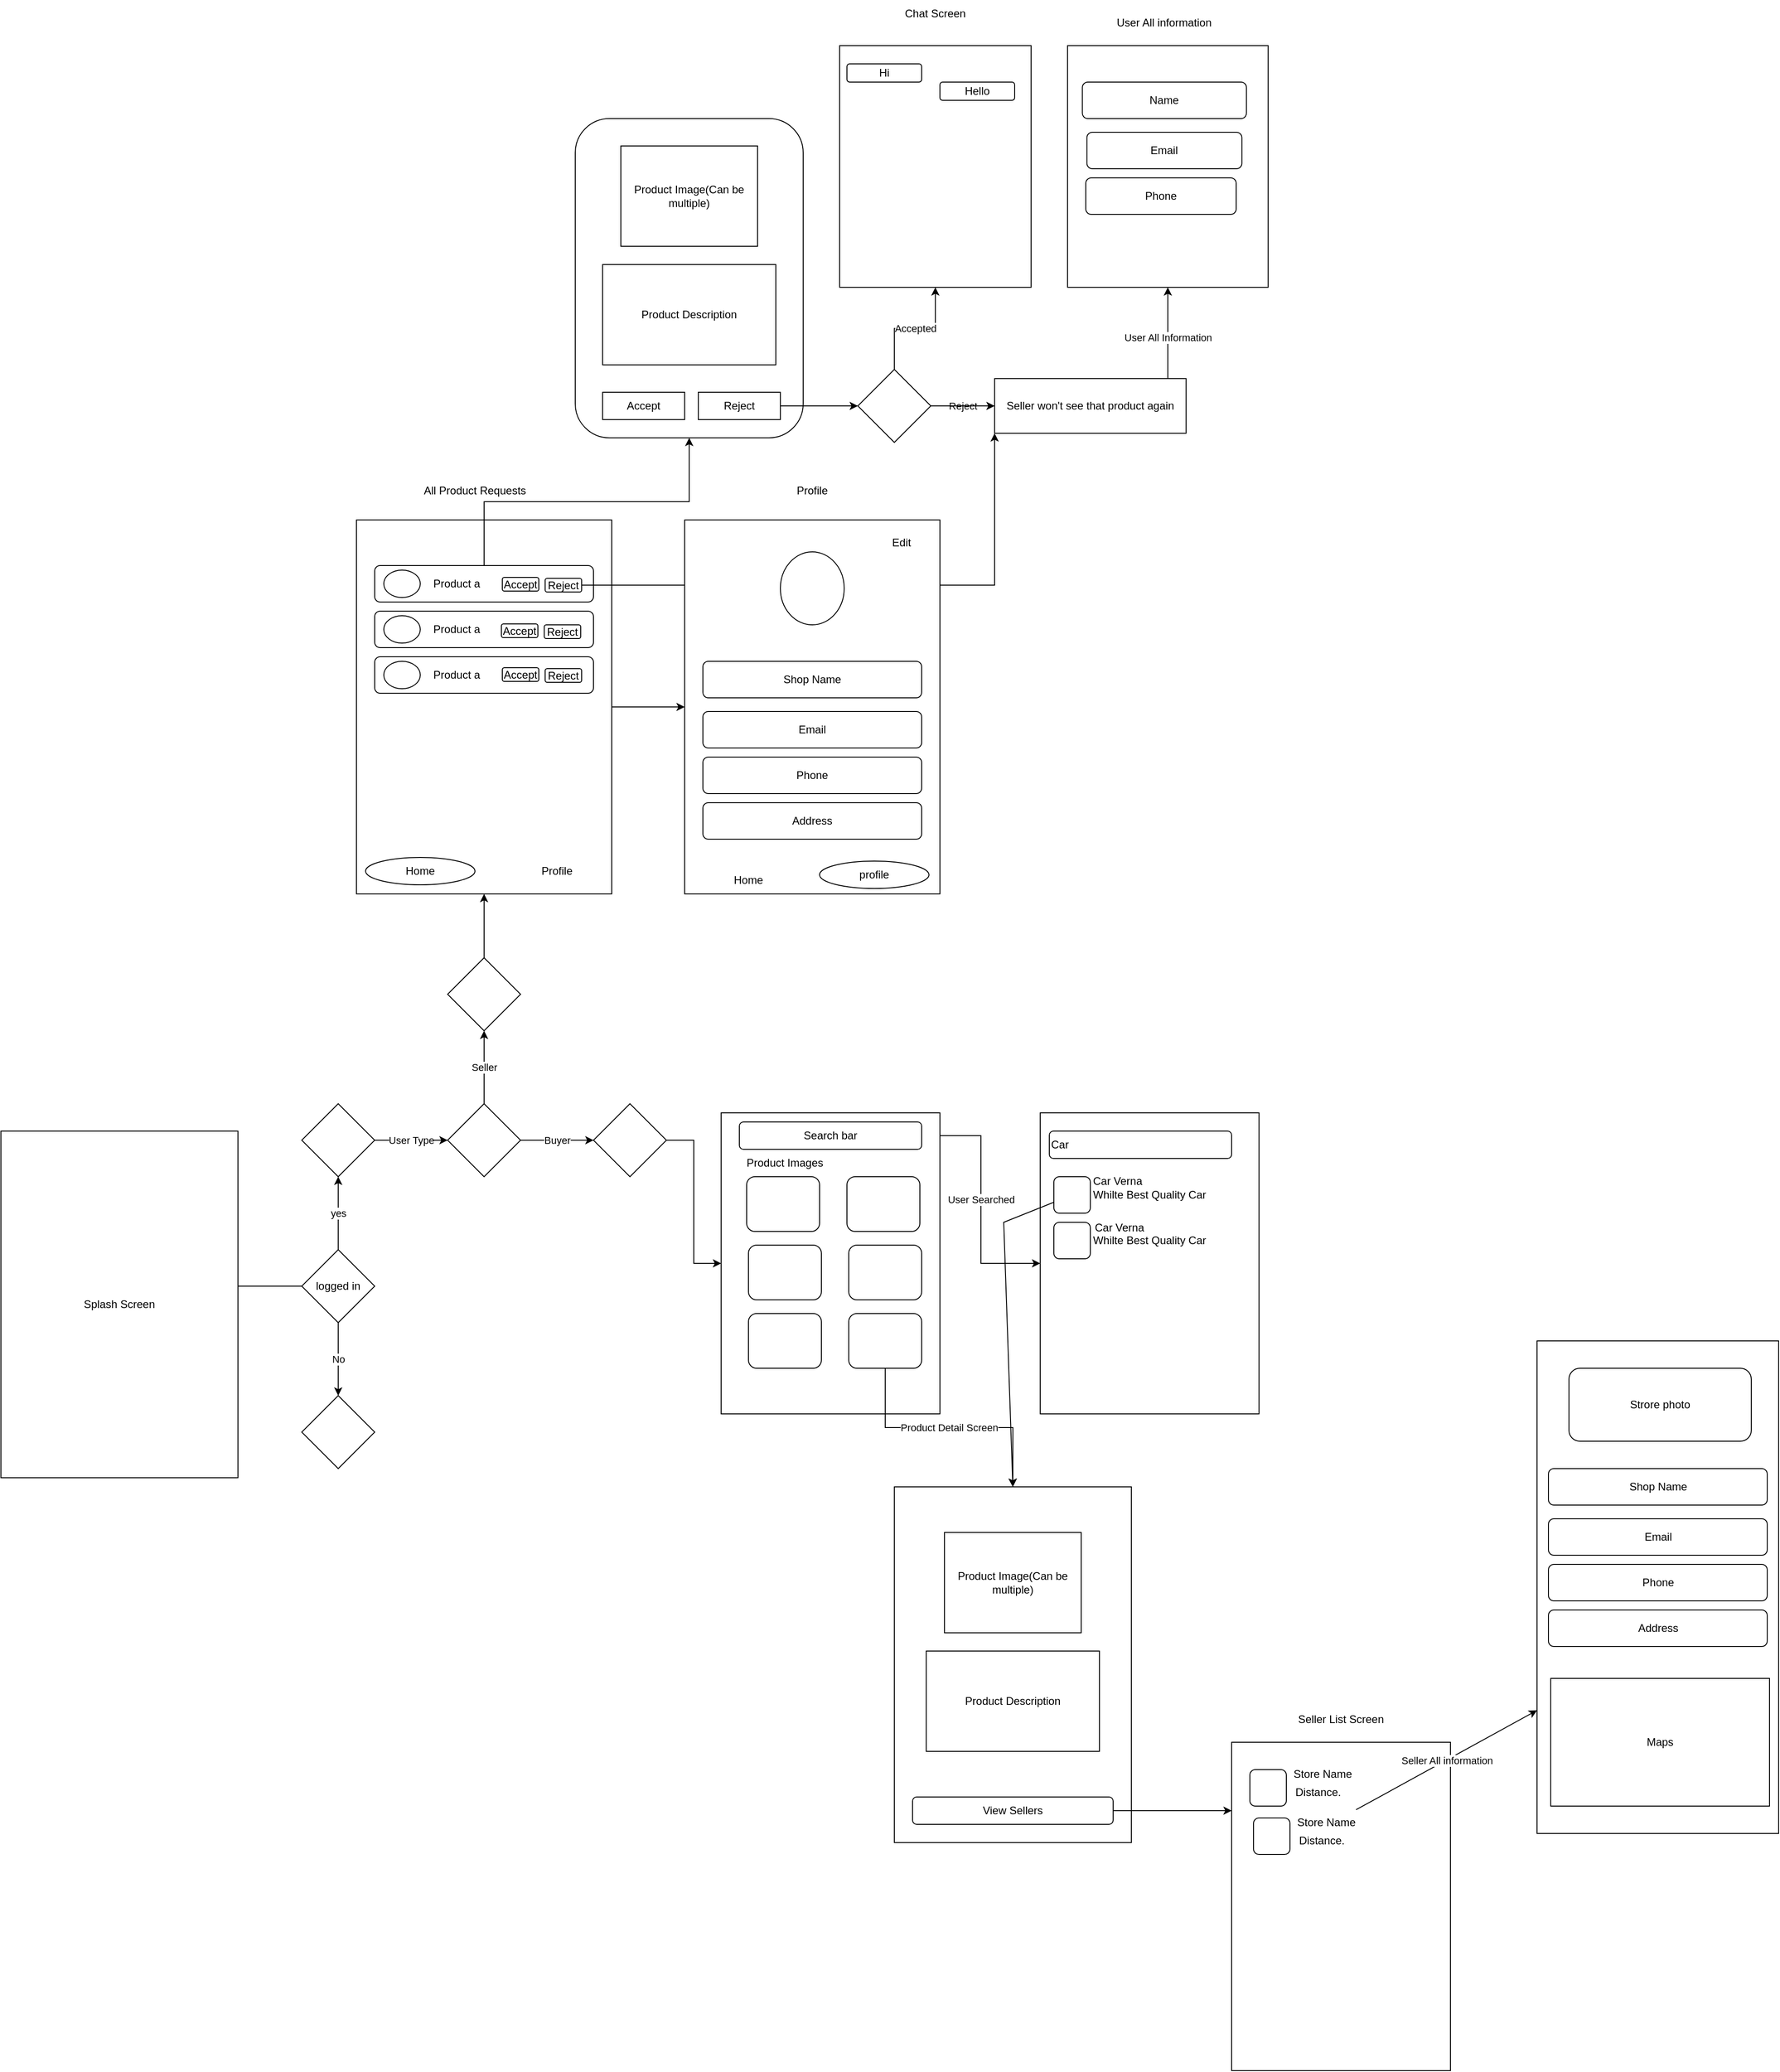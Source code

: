 <mxfile version="20.5.1" type="github">
  <diagram id="vdNYV9QljK_PprWZYiV6" name="Page-1">
    <mxGraphModel dx="768" dy="2631" grid="1" gridSize="10" guides="1" tooltips="1" connect="1" arrows="1" fold="1" page="1" pageScale="1" pageWidth="850" pageHeight="1100" math="0" shadow="0">
      <root>
        <mxCell id="0" />
        <mxCell id="1" parent="0" />
        <mxCell id="OYqPRCBFjNp_nbiLwVbj-1" value="Splash Screen" style="rounded=0;whiteSpace=wrap;html=1;" parent="1" vertex="1">
          <mxGeometry x="130" y="50" width="260" height="380" as="geometry" />
        </mxCell>
        <mxCell id="OYqPRCBFjNp_nbiLwVbj-10" value="yes" style="edgeStyle=orthogonalEdgeStyle;rounded=0;orthogonalLoop=1;jettySize=auto;html=1;" parent="1" source="OYqPRCBFjNp_nbiLwVbj-6" target="OYqPRCBFjNp_nbiLwVbj-9" edge="1">
          <mxGeometry relative="1" as="geometry" />
        </mxCell>
        <mxCell id="OYqPRCBFjNp_nbiLwVbj-14" value="No" style="edgeStyle=orthogonalEdgeStyle;rounded=0;orthogonalLoop=1;jettySize=auto;html=1;" parent="1" source="OYqPRCBFjNp_nbiLwVbj-6" target="OYqPRCBFjNp_nbiLwVbj-13" edge="1">
          <mxGeometry relative="1" as="geometry" />
        </mxCell>
        <mxCell id="OYqPRCBFjNp_nbiLwVbj-6" value="logged in" style="rhombus;whiteSpace=wrap;html=1;" parent="1" vertex="1">
          <mxGeometry x="460" y="180" width="80" height="80" as="geometry" />
        </mxCell>
        <mxCell id="OYqPRCBFjNp_nbiLwVbj-8" value="" style="endArrow=none;html=1;rounded=0;entryX=0;entryY=0.5;entryDx=0;entryDy=0;" parent="1" target="OYqPRCBFjNp_nbiLwVbj-6" edge="1">
          <mxGeometry width="50" height="50" relative="1" as="geometry">
            <mxPoint x="390" y="220" as="sourcePoint" />
            <mxPoint x="440" y="170" as="targetPoint" />
          </mxGeometry>
        </mxCell>
        <mxCell id="OYqPRCBFjNp_nbiLwVbj-16" value="User Type" style="edgeStyle=orthogonalEdgeStyle;rounded=0;orthogonalLoop=1;jettySize=auto;html=1;" parent="1" source="OYqPRCBFjNp_nbiLwVbj-9" target="OYqPRCBFjNp_nbiLwVbj-15" edge="1">
          <mxGeometry relative="1" as="geometry" />
        </mxCell>
        <mxCell id="OYqPRCBFjNp_nbiLwVbj-9" value="" style="rhombus;whiteSpace=wrap;html=1;" parent="1" vertex="1">
          <mxGeometry x="460" y="20" width="80" height="80" as="geometry" />
        </mxCell>
        <mxCell id="OYqPRCBFjNp_nbiLwVbj-13" value="" style="rhombus;whiteSpace=wrap;html=1;" parent="1" vertex="1">
          <mxGeometry x="460" y="340" width="80" height="80" as="geometry" />
        </mxCell>
        <mxCell id="OYqPRCBFjNp_nbiLwVbj-20" value="Seller" style="edgeStyle=orthogonalEdgeStyle;rounded=0;orthogonalLoop=1;jettySize=auto;html=1;" parent="1" source="OYqPRCBFjNp_nbiLwVbj-15" target="OYqPRCBFjNp_nbiLwVbj-19" edge="1">
          <mxGeometry relative="1" as="geometry" />
        </mxCell>
        <mxCell id="OYqPRCBFjNp_nbiLwVbj-22" value="Buyer" style="edgeStyle=orthogonalEdgeStyle;rounded=0;orthogonalLoop=1;jettySize=auto;html=1;" parent="1" source="OYqPRCBFjNp_nbiLwVbj-15" target="OYqPRCBFjNp_nbiLwVbj-21" edge="1">
          <mxGeometry relative="1" as="geometry" />
        </mxCell>
        <mxCell id="OYqPRCBFjNp_nbiLwVbj-15" value="" style="rhombus;whiteSpace=wrap;html=1;" parent="1" vertex="1">
          <mxGeometry x="620" y="20" width="80" height="80" as="geometry" />
        </mxCell>
        <mxCell id="OYqPRCBFjNp_nbiLwVbj-24" value="" style="edgeStyle=orthogonalEdgeStyle;rounded=0;orthogonalLoop=1;jettySize=auto;html=1;" parent="1" source="OYqPRCBFjNp_nbiLwVbj-19" target="OYqPRCBFjNp_nbiLwVbj-23" edge="1">
          <mxGeometry relative="1" as="geometry" />
        </mxCell>
        <mxCell id="OYqPRCBFjNp_nbiLwVbj-19" value="" style="rhombus;whiteSpace=wrap;html=1;" parent="1" vertex="1">
          <mxGeometry x="620" y="-140" width="80" height="80" as="geometry" />
        </mxCell>
        <mxCell id="tWSgIFDT6UInPoW4HMuZ-24" value="" style="edgeStyle=orthogonalEdgeStyle;rounded=0;orthogonalLoop=1;jettySize=auto;html=1;" edge="1" parent="1" source="OYqPRCBFjNp_nbiLwVbj-21" target="tWSgIFDT6UInPoW4HMuZ-23">
          <mxGeometry relative="1" as="geometry" />
        </mxCell>
        <mxCell id="OYqPRCBFjNp_nbiLwVbj-21" value="" style="rhombus;whiteSpace=wrap;html=1;" parent="1" vertex="1">
          <mxGeometry x="780" y="20" width="80" height="80" as="geometry" />
        </mxCell>
        <mxCell id="OYqPRCBFjNp_nbiLwVbj-51" value="" style="edgeStyle=orthogonalEdgeStyle;rounded=0;orthogonalLoop=1;jettySize=auto;html=1;" parent="1" source="OYqPRCBFjNp_nbiLwVbj-23" target="OYqPRCBFjNp_nbiLwVbj-50" edge="1">
          <mxGeometry relative="1" as="geometry" />
        </mxCell>
        <mxCell id="OYqPRCBFjNp_nbiLwVbj-23" value="" style="whiteSpace=wrap;html=1;" parent="1" vertex="1">
          <mxGeometry x="520" y="-620" width="280" height="410" as="geometry" />
        </mxCell>
        <mxCell id="OYqPRCBFjNp_nbiLwVbj-26" value="Home" style="text;html=1;strokeColor=none;fillColor=none;align=center;verticalAlign=middle;whiteSpace=wrap;rounded=0;" parent="1" vertex="1">
          <mxGeometry x="550" y="-250" width="60" height="30" as="geometry" />
        </mxCell>
        <mxCell id="OYqPRCBFjNp_nbiLwVbj-27" value="Profile" style="text;html=1;strokeColor=none;fillColor=none;align=center;verticalAlign=middle;whiteSpace=wrap;rounded=0;" parent="1" vertex="1">
          <mxGeometry x="710" y="-250" width="60" height="30" as="geometry" />
        </mxCell>
        <mxCell id="OYqPRCBFjNp_nbiLwVbj-30" value="Home" style="ellipse;whiteSpace=wrap;html=1;" parent="1" vertex="1">
          <mxGeometry x="530" y="-250" width="120" height="30" as="geometry" />
        </mxCell>
        <mxCell id="OYqPRCBFjNp_nbiLwVbj-31" value="All Product Requests&lt;br&gt;" style="text;html=1;strokeColor=none;fillColor=none;align=center;verticalAlign=middle;whiteSpace=wrap;rounded=0;" parent="1" vertex="1">
          <mxGeometry x="560" y="-667" width="180" height="30" as="geometry" />
        </mxCell>
        <mxCell id="OYqPRCBFjNp_nbiLwVbj-65" value="" style="edgeStyle=orthogonalEdgeStyle;rounded=0;orthogonalLoop=1;jettySize=auto;html=1;" parent="1" source="OYqPRCBFjNp_nbiLwVbj-32" target="OYqPRCBFjNp_nbiLwVbj-64" edge="1">
          <mxGeometry relative="1" as="geometry" />
        </mxCell>
        <mxCell id="OYqPRCBFjNp_nbiLwVbj-32" value="" style="rounded=1;whiteSpace=wrap;html=1;" parent="1" vertex="1">
          <mxGeometry x="540" y="-570" width="240" height="40" as="geometry" />
        </mxCell>
        <mxCell id="OYqPRCBFjNp_nbiLwVbj-33" value="" style="ellipse;whiteSpace=wrap;html=1;" parent="1" vertex="1">
          <mxGeometry x="550" y="-565" width="40" height="30" as="geometry" />
        </mxCell>
        <mxCell id="OYqPRCBFjNp_nbiLwVbj-34" value="Product a" style="text;html=1;strokeColor=none;fillColor=none;align=center;verticalAlign=middle;whiteSpace=wrap;rounded=0;" parent="1" vertex="1">
          <mxGeometry x="600" y="-565" width="60" height="30" as="geometry" />
        </mxCell>
        <mxCell id="OYqPRCBFjNp_nbiLwVbj-36" value="" style="rounded=1;whiteSpace=wrap;html=1;" parent="1" vertex="1">
          <mxGeometry x="540" y="-520" width="240" height="40" as="geometry" />
        </mxCell>
        <mxCell id="OYqPRCBFjNp_nbiLwVbj-37" value="" style="ellipse;whiteSpace=wrap;html=1;" parent="1" vertex="1">
          <mxGeometry x="550" y="-515" width="40" height="30" as="geometry" />
        </mxCell>
        <mxCell id="OYqPRCBFjNp_nbiLwVbj-38" value="Product a" style="text;html=1;strokeColor=none;fillColor=none;align=center;verticalAlign=middle;whiteSpace=wrap;rounded=0;" parent="1" vertex="1">
          <mxGeometry x="600" y="-515" width="60" height="30" as="geometry" />
        </mxCell>
        <mxCell id="OYqPRCBFjNp_nbiLwVbj-39" value="" style="rounded=1;whiteSpace=wrap;html=1;" parent="1" vertex="1">
          <mxGeometry x="540" y="-470" width="240" height="40" as="geometry" />
        </mxCell>
        <mxCell id="OYqPRCBFjNp_nbiLwVbj-40" value="" style="ellipse;whiteSpace=wrap;html=1;" parent="1" vertex="1">
          <mxGeometry x="550" y="-465" width="40" height="30" as="geometry" />
        </mxCell>
        <mxCell id="OYqPRCBFjNp_nbiLwVbj-41" value="Product a" style="text;html=1;strokeColor=none;fillColor=none;align=center;verticalAlign=middle;whiteSpace=wrap;rounded=0;" parent="1" vertex="1">
          <mxGeometry x="600" y="-465" width="60" height="30" as="geometry" />
        </mxCell>
        <mxCell id="OYqPRCBFjNp_nbiLwVbj-42" value="Accept" style="rounded=1;whiteSpace=wrap;html=1;" parent="1" vertex="1">
          <mxGeometry x="680" y="-557" width="40" height="15" as="geometry" />
        </mxCell>
        <mxCell id="tWSgIFDT6UInPoW4HMuZ-10" value="" style="edgeStyle=orthogonalEdgeStyle;rounded=0;orthogonalLoop=1;jettySize=auto;html=1;entryX=0;entryY=1;entryDx=0;entryDy=0;" edge="1" parent="1" source="OYqPRCBFjNp_nbiLwVbj-43" target="tWSgIFDT6UInPoW4HMuZ-5">
          <mxGeometry relative="1" as="geometry" />
        </mxCell>
        <mxCell id="OYqPRCBFjNp_nbiLwVbj-43" value="Reject" style="rounded=1;whiteSpace=wrap;html=1;" parent="1" vertex="1">
          <mxGeometry x="727" y="-556" width="40" height="15" as="geometry" />
        </mxCell>
        <mxCell id="OYqPRCBFjNp_nbiLwVbj-46" value="Accept" style="rounded=1;whiteSpace=wrap;html=1;" parent="1" vertex="1">
          <mxGeometry x="679" y="-506" width="40" height="15" as="geometry" />
        </mxCell>
        <mxCell id="OYqPRCBFjNp_nbiLwVbj-47" value="Reject" style="rounded=1;whiteSpace=wrap;html=1;" parent="1" vertex="1">
          <mxGeometry x="726" y="-505" width="40" height="15" as="geometry" />
        </mxCell>
        <mxCell id="OYqPRCBFjNp_nbiLwVbj-48" value="Accept" style="rounded=1;whiteSpace=wrap;html=1;" parent="1" vertex="1">
          <mxGeometry x="680" y="-458" width="40" height="15" as="geometry" />
        </mxCell>
        <mxCell id="OYqPRCBFjNp_nbiLwVbj-49" value="Reject" style="rounded=1;whiteSpace=wrap;html=1;" parent="1" vertex="1">
          <mxGeometry x="727" y="-457" width="40" height="15" as="geometry" />
        </mxCell>
        <mxCell id="OYqPRCBFjNp_nbiLwVbj-50" value="" style="whiteSpace=wrap;html=1;" parent="1" vertex="1">
          <mxGeometry x="880" y="-620" width="280" height="410" as="geometry" />
        </mxCell>
        <mxCell id="OYqPRCBFjNp_nbiLwVbj-52" value="Profile" style="text;html=1;strokeColor=none;fillColor=none;align=center;verticalAlign=middle;whiteSpace=wrap;rounded=0;fontStyle=1" parent="1" vertex="1">
          <mxGeometry x="1080" y="-240" width="60" height="30" as="geometry" />
        </mxCell>
        <mxCell id="OYqPRCBFjNp_nbiLwVbj-53" value="profile" style="ellipse;whiteSpace=wrap;html=1;" parent="1" vertex="1">
          <mxGeometry x="1028" y="-246" width="120" height="30" as="geometry" />
        </mxCell>
        <mxCell id="OYqPRCBFjNp_nbiLwVbj-54" value="Home" style="text;html=1;strokeColor=none;fillColor=none;align=center;verticalAlign=middle;whiteSpace=wrap;rounded=0;" parent="1" vertex="1">
          <mxGeometry x="920" y="-240" width="60" height="30" as="geometry" />
        </mxCell>
        <mxCell id="OYqPRCBFjNp_nbiLwVbj-55" value="Profile" style="text;html=1;strokeColor=none;fillColor=none;align=center;verticalAlign=middle;whiteSpace=wrap;rounded=0;" parent="1" vertex="1">
          <mxGeometry x="990" y="-667" width="60" height="30" as="geometry" />
        </mxCell>
        <mxCell id="OYqPRCBFjNp_nbiLwVbj-59" value="" style="ellipse;whiteSpace=wrap;html=1;" parent="1" vertex="1">
          <mxGeometry x="985" y="-585" width="70" height="80" as="geometry" />
        </mxCell>
        <mxCell id="OYqPRCBFjNp_nbiLwVbj-60" value="Shop Name" style="rounded=1;whiteSpace=wrap;html=1;" parent="1" vertex="1">
          <mxGeometry x="900" y="-465" width="240" height="40" as="geometry" />
        </mxCell>
        <mxCell id="OYqPRCBFjNp_nbiLwVbj-61" value="Email&lt;span style=&quot;color: rgba(0, 0, 0, 0); font-family: monospace; font-size: 0px; text-align: start;&quot;&gt;%3CmxGraphModel%3E%3Croot%3E%3CmxCell%20id%3D%220%22%2F%3E%3CmxCell%20id%3D%221%22%20parent%3D%220%22%2F%3E%3CmxCell%20id%3D%222%22%20value%3D%22Name%22%20style%3D%22rounded%3D1%3BwhiteSpace%3Dwrap%3Bhtml%3D1%3B%22%20vertex%3D%221%22%20parent%3D%221%22%3E%3CmxGeometry%20x%3D%22900%22%20y%3D%22-465%22%20width%3D%22240%22%20height%3D%2240%22%20as%3D%22geometry%22%2F%3E%3C%2FmxCell%3E%3C%2Froot%3E%3C%2FmxGraphModel%3E&lt;/span&gt;" style="rounded=1;whiteSpace=wrap;html=1;" parent="1" vertex="1">
          <mxGeometry x="900" y="-410" width="240" height="40" as="geometry" />
        </mxCell>
        <mxCell id="OYqPRCBFjNp_nbiLwVbj-62" value="Phone" style="rounded=1;whiteSpace=wrap;html=1;" parent="1" vertex="1">
          <mxGeometry x="900" y="-360" width="240" height="40" as="geometry" />
        </mxCell>
        <mxCell id="OYqPRCBFjNp_nbiLwVbj-63" value="Address" style="rounded=1;whiteSpace=wrap;html=1;" parent="1" vertex="1">
          <mxGeometry x="900" y="-310" width="240" height="40" as="geometry" />
        </mxCell>
        <mxCell id="OYqPRCBFjNp_nbiLwVbj-64" value="" style="whiteSpace=wrap;html=1;rounded=1;" parent="1" vertex="1">
          <mxGeometry x="760" y="-1060" width="250" height="350" as="geometry" />
        </mxCell>
        <mxCell id="OYqPRCBFjNp_nbiLwVbj-66" value="Edit" style="text;html=1;strokeColor=none;fillColor=none;align=center;verticalAlign=middle;whiteSpace=wrap;rounded=0;" parent="1" vertex="1">
          <mxGeometry x="1088" y="-610" width="60" height="30" as="geometry" />
        </mxCell>
        <mxCell id="OYqPRCBFjNp_nbiLwVbj-67" value="Product Image(Can be multiple)" style="rounded=0;whiteSpace=wrap;html=1;" parent="1" vertex="1">
          <mxGeometry x="810" y="-1030" width="150" height="110" as="geometry" />
        </mxCell>
        <mxCell id="OYqPRCBFjNp_nbiLwVbj-68" value="Product Description" style="rounded=0;whiteSpace=wrap;html=1;" parent="1" vertex="1">
          <mxGeometry x="790" y="-900" width="190" height="110" as="geometry" />
        </mxCell>
        <mxCell id="OYqPRCBFjNp_nbiLwVbj-69" value="Accept" style="rounded=0;whiteSpace=wrap;html=1;" parent="1" vertex="1">
          <mxGeometry x="790" y="-760" width="90" height="30" as="geometry" />
        </mxCell>
        <mxCell id="OYqPRCBFjNp_nbiLwVbj-72" value="" style="edgeStyle=orthogonalEdgeStyle;rounded=0;orthogonalLoop=1;jettySize=auto;html=1;" parent="1" source="OYqPRCBFjNp_nbiLwVbj-70" target="OYqPRCBFjNp_nbiLwVbj-71" edge="1">
          <mxGeometry relative="1" as="geometry" />
        </mxCell>
        <mxCell id="OYqPRCBFjNp_nbiLwVbj-70" value="Reject" style="rounded=0;whiteSpace=wrap;html=1;" parent="1" vertex="1">
          <mxGeometry x="895" y="-760" width="90" height="30" as="geometry" />
        </mxCell>
        <mxCell id="OYqPRCBFjNp_nbiLwVbj-74" value="Accepted" style="edgeStyle=orthogonalEdgeStyle;rounded=0;orthogonalLoop=1;jettySize=auto;html=1;" parent="1" source="OYqPRCBFjNp_nbiLwVbj-71" target="OYqPRCBFjNp_nbiLwVbj-73" edge="1">
          <mxGeometry relative="1" as="geometry" />
        </mxCell>
        <mxCell id="tWSgIFDT6UInPoW4HMuZ-6" value="Reject" style="edgeStyle=orthogonalEdgeStyle;rounded=0;orthogonalLoop=1;jettySize=auto;html=1;" edge="1" parent="1" source="OYqPRCBFjNp_nbiLwVbj-71" target="tWSgIFDT6UInPoW4HMuZ-5">
          <mxGeometry relative="1" as="geometry" />
        </mxCell>
        <mxCell id="tWSgIFDT6UInPoW4HMuZ-69" value="User All Information" style="edgeStyle=orthogonalEdgeStyle;rounded=0;orthogonalLoop=1;jettySize=auto;html=1;" edge="1" parent="1" source="OYqPRCBFjNp_nbiLwVbj-71" target="tWSgIFDT6UInPoW4HMuZ-68">
          <mxGeometry x="0.718" relative="1" as="geometry">
            <mxPoint as="offset" />
          </mxGeometry>
        </mxCell>
        <mxCell id="OYqPRCBFjNp_nbiLwVbj-71" value="" style="rhombus;whiteSpace=wrap;html=1;rounded=0;" parent="1" vertex="1">
          <mxGeometry x="1070" y="-785" width="80" height="80" as="geometry" />
        </mxCell>
        <mxCell id="OYqPRCBFjNp_nbiLwVbj-73" value="" style="whiteSpace=wrap;html=1;rounded=0;" parent="1" vertex="1">
          <mxGeometry x="1050" y="-1140" width="210" height="265" as="geometry" />
        </mxCell>
        <mxCell id="tWSgIFDT6UInPoW4HMuZ-1" value="Chat Screen" style="text;html=1;strokeColor=none;fillColor=none;align=center;verticalAlign=middle;whiteSpace=wrap;rounded=0;" vertex="1" parent="1">
          <mxGeometry x="1105" y="-1190" width="100" height="30" as="geometry" />
        </mxCell>
        <mxCell id="tWSgIFDT6UInPoW4HMuZ-3" value="Hi" style="rounded=1;whiteSpace=wrap;html=1;" vertex="1" parent="1">
          <mxGeometry x="1058" y="-1120" width="82" height="20" as="geometry" />
        </mxCell>
        <mxCell id="tWSgIFDT6UInPoW4HMuZ-4" value="Hello" style="rounded=1;whiteSpace=wrap;html=1;" vertex="1" parent="1">
          <mxGeometry x="1160" y="-1100" width="82" height="20" as="geometry" />
        </mxCell>
        <mxCell id="tWSgIFDT6UInPoW4HMuZ-5" value="Seller won&#39;t see that product again" style="whiteSpace=wrap;html=1;rounded=0;" vertex="1" parent="1">
          <mxGeometry x="1220" y="-775" width="210" height="60" as="geometry" />
        </mxCell>
        <mxCell id="tWSgIFDT6UInPoW4HMuZ-13" value="" style="whiteSpace=wrap;html=1;rounded=0;" vertex="1" parent="1">
          <mxGeometry x="1815" y="280" width="265" height="540" as="geometry" />
        </mxCell>
        <mxCell id="tWSgIFDT6UInPoW4HMuZ-17" value="Shop Name" style="rounded=1;whiteSpace=wrap;html=1;" vertex="1" parent="1">
          <mxGeometry x="1827.5" y="420" width="240" height="40" as="geometry" />
        </mxCell>
        <mxCell id="tWSgIFDT6UInPoW4HMuZ-18" value="Email&lt;span style=&quot;color: rgba(0, 0, 0, 0); font-family: monospace; font-size: 0px; text-align: start;&quot;&gt;%3CmxGraphModel%3E%3Croot%3E%3CmxCell%20id%3D%220%22%2F%3E%3CmxCell%20id%3D%221%22%20parent%3D%220%22%2F%3E%3CmxCell%20id%3D%222%22%20value%3D%22Name%22%20style%3D%22rounded%3D1%3BwhiteSpace%3Dwrap%3Bhtml%3D1%3B%22%20vertex%3D%221%22%20parent%3D%221%22%3E%3CmxGeometry%20x%3D%22900%22%20y%3D%22-465%22%20width%3D%22240%22%20height%3D%2240%22%20as%3D%22geometry%22%2F%3E%3C%2FmxCell%3E%3C%2Froot%3E%3C%2FmxGraphModel%3E&lt;/span&gt;" style="rounded=1;whiteSpace=wrap;html=1;" vertex="1" parent="1">
          <mxGeometry x="1827.5" y="475" width="240" height="40" as="geometry" />
        </mxCell>
        <mxCell id="tWSgIFDT6UInPoW4HMuZ-19" value="Phone" style="rounded=1;whiteSpace=wrap;html=1;" vertex="1" parent="1">
          <mxGeometry x="1827.5" y="525" width="240" height="40" as="geometry" />
        </mxCell>
        <mxCell id="tWSgIFDT6UInPoW4HMuZ-20" value="Address" style="rounded=1;whiteSpace=wrap;html=1;" vertex="1" parent="1">
          <mxGeometry x="1827.5" y="575" width="240" height="40" as="geometry" />
        </mxCell>
        <mxCell id="tWSgIFDT6UInPoW4HMuZ-21" value="Strore photo" style="rounded=1;whiteSpace=wrap;html=1;" vertex="1" parent="1">
          <mxGeometry x="1850" y="310" width="200" height="80" as="geometry" />
        </mxCell>
        <mxCell id="tWSgIFDT6UInPoW4HMuZ-22" value="Maps" style="rounded=0;whiteSpace=wrap;html=1;" vertex="1" parent="1">
          <mxGeometry x="1830" y="650" width="240" height="140" as="geometry" />
        </mxCell>
        <mxCell id="tWSgIFDT6UInPoW4HMuZ-38" value="User Searched" style="edgeStyle=orthogonalEdgeStyle;rounded=0;orthogonalLoop=1;jettySize=auto;html=1;" edge="1" parent="1" source="tWSgIFDT6UInPoW4HMuZ-25" target="tWSgIFDT6UInPoW4HMuZ-37">
          <mxGeometry relative="1" as="geometry" />
        </mxCell>
        <mxCell id="tWSgIFDT6UInPoW4HMuZ-23" value="" style="whiteSpace=wrap;html=1;" vertex="1" parent="1">
          <mxGeometry x="920" y="30" width="240" height="330" as="geometry" />
        </mxCell>
        <mxCell id="tWSgIFDT6UInPoW4HMuZ-25" value="Search bar" style="rounded=1;whiteSpace=wrap;html=1;" vertex="1" parent="1">
          <mxGeometry x="940" y="40" width="200" height="30" as="geometry" />
        </mxCell>
        <mxCell id="tWSgIFDT6UInPoW4HMuZ-26" value="&lt;span style=&quot;color: rgba(0, 0, 0, 0); font-family: monospace; font-size: 0px; text-align: start;&quot;&gt;%3CmxGraphModel%3E%3Croot%3E%3CmxCell%20id%3D%220%22%2F%3E%3CmxCell%20id%3D%221%22%20parent%3D%220%22%2F%3E%3CmxCell%20id%3D%222%22%20value%3D%22%22%20style%3D%22ellipse%3BwhiteSpace%3Dwrap%3Bhtml%3D1%3B%22%20vertex%3D%221%22%20parent%3D%221%22%3E%3CmxGeometry%20x%3D%22985%22%20y%3D%22-585%22%20width%3D%2270%22%20height%3D%2280%22%20as%3D%22geometry%22%2F%3E%3C%2FmxCell%3E%3CmxCell%20id%3D%223%22%20value%3D%22Shop%20Name%22%20style%3D%22rounded%3D1%3BwhiteSpace%3Dwrap%3Bhtml%3D1%3B%22%20vertex%3D%221%22%20parent%3D%221%22%3E%3CmxGeometry%20x%3D%22900%22%20y%3D%22-465%22%20width%3D%22240%22%20height%3D%2240%22%20as%3D%22geometry%22%2F%3E%3C%2FmxCell%3E%3CmxCell%20id%3D%224%22%20value%3D%22Email%26lt%3Bspan%20style%3D%26quot%3Bcolor%3A%20rgba(0%2C%200%2C%200%2C%200)%3B%20font-family%3A%20monospace%3B%20font-size%3A%200px%3B%20text-align%3A%20start%3B%26quot%3B%26gt%3B%253CmxGraphModel%253E%253Croot%253E%253CmxCell%2520id%253D%25220%2522%252F%253E%253CmxCell%2520id%253D%25221%2522%2520parent%253D%25220%2522%252F%253E%253CmxCell%2520id%253D%25222%2522%2520value%253D%2522Name%2522%2520style%253D%2522rounded%253D1%253BwhiteSpace%253Dwrap%253Bhtml%253D1%253B%2522%2520vertex%253D%25221%2522%2520parent%253D%25221%2522%253E%253CmxGeometry%2520x%253D%2522900%2522%2520y%253D%2522-465%2522%2520width%253D%2522240%2522%2520height%253D%252240%2522%2520as%253D%2522geometry%2522%252F%253E%253C%252FmxCell%253E%253C%252Froot%253E%253C%252FmxGraphModel%253E%26lt%3B%2Fspan%26gt%3B%22%20style%3D%22rounded%3D1%3BwhiteSpace%3Dwrap%3Bhtml%3D1%3B%22%20vertex%3D%221%22%20parent%3D%221%22%3E%3CmxGeometry%20x%3D%22900%22%20y%3D%22-410%22%20width%3D%22240%22%20height%3D%2240%22%20as%3D%22geometry%22%2F%3E%3C%2FmxCell%3E%3CmxCell%20id%3D%225%22%20value%3D%22Phone%22%20style%3D%22rounded%3D1%3BwhiteSpace%3Dwrap%3Bhtml%3D1%3B%22%20vertex%3D%221%22%20parent%3D%221%22%3E%3CmxGeometry%20x%3D%22900%22%20y%3D%22-360%22%20width%3D%22240%22%20height%3D%2240%22%20as%3D%22geometry%22%2F%3E%3C%2FmxCell%3E%3CmxCell%20id%3D%226%22%20value%3D%22Address%22%20style%3D%22rounded%3D1%3BwhiteSpace%3Dwrap%3Bhtml%3D1%3B%22%20vertex%3D%221%22%20parent%3D%221%22%3E%3CmxGeometry%20x%3D%22900%22%20y%3D%22-310%22%20width%3D%22240%22%20height%3D%2240%22%20as%3D%22geometry%22%2F%3E%3C%2FmxCell%3E%3C%2Froot%3E%3C%2FmxGraphModel%3E&lt;/span&gt;" style="rounded=1;whiteSpace=wrap;html=1;" vertex="1" parent="1">
          <mxGeometry x="948" y="100" width="80" height="60" as="geometry" />
        </mxCell>
        <mxCell id="tWSgIFDT6UInPoW4HMuZ-47" value="Product Detail Screen" style="edgeStyle=orthogonalEdgeStyle;rounded=0;orthogonalLoop=1;jettySize=auto;html=1;" edge="1" parent="1" source="tWSgIFDT6UInPoW4HMuZ-31" target="tWSgIFDT6UInPoW4HMuZ-50">
          <mxGeometry relative="1" as="geometry">
            <mxPoint x="1264" y="410" as="targetPoint" />
          </mxGeometry>
        </mxCell>
        <mxCell id="tWSgIFDT6UInPoW4HMuZ-27" value="&lt;span style=&quot;color: rgba(0, 0, 0, 0); font-family: monospace; font-size: 0px; text-align: start;&quot;&gt;%3CmxGraphModel%3E%3Croot%3E%3CmxCell%20id%3D%220%22%2F%3E%3CmxCell%20id%3D%221%22%20parent%3D%220%22%2F%3E%3CmxCell%20id%3D%222%22%20value%3D%22%22%20style%3D%22ellipse%3BwhiteSpace%3Dwrap%3Bhtml%3D1%3B%22%20vertex%3D%221%22%20parent%3D%221%22%3E%3CmxGeometry%20x%3D%22985%22%20y%3D%22-585%22%20width%3D%2270%22%20height%3D%2280%22%20as%3D%22geometry%22%2F%3E%3C%2FmxCell%3E%3CmxCell%20id%3D%223%22%20value%3D%22Shop%20Name%22%20style%3D%22rounded%3D1%3BwhiteSpace%3Dwrap%3Bhtml%3D1%3B%22%20vertex%3D%221%22%20parent%3D%221%22%3E%3CmxGeometry%20x%3D%22900%22%20y%3D%22-465%22%20width%3D%22240%22%20height%3D%2240%22%20as%3D%22geometry%22%2F%3E%3C%2FmxCell%3E%3CmxCell%20id%3D%224%22%20value%3D%22Email%26lt%3Bspan%20style%3D%26quot%3Bcolor%3A%20rgba(0%2C%200%2C%200%2C%200)%3B%20font-family%3A%20monospace%3B%20font-size%3A%200px%3B%20text-align%3A%20start%3B%26quot%3B%26gt%3B%253CmxGraphModel%253E%253Croot%253E%253CmxCell%2520id%253D%25220%2522%252F%253E%253CmxCell%2520id%253D%25221%2522%2520parent%253D%25220%2522%252F%253E%253CmxCell%2520id%253D%25222%2522%2520value%253D%2522Name%2522%2520style%253D%2522rounded%253D1%253BwhiteSpace%253Dwrap%253Bhtml%253D1%253B%2522%2520vertex%253D%25221%2522%2520parent%253D%25221%2522%253E%253CmxGeometry%2520x%253D%2522900%2522%2520y%253D%2522-465%2522%2520width%253D%2522240%2522%2520height%253D%252240%2522%2520as%253D%2522geometry%2522%252F%253E%253C%252FmxCell%253E%253C%252Froot%253E%253C%252FmxGraphModel%253E%26lt%3B%2Fspan%26gt%3B%22%20style%3D%22rounded%3D1%3BwhiteSpace%3Dwrap%3Bhtml%3D1%3B%22%20vertex%3D%221%22%20parent%3D%221%22%3E%3CmxGeometry%20x%3D%22900%22%20y%3D%22-410%22%20width%3D%22240%22%20height%3D%2240%22%20as%3D%22geometry%22%2F%3E%3C%2FmxCell%3E%3CmxCell%20id%3D%225%22%20value%3D%22Phone%22%20style%3D%22rounded%3D1%3BwhiteSpace%3Dwrap%3Bhtml%3D1%3B%22%20vertex%3D%221%22%20parent%3D%221%22%3E%3CmxGeometry%20x%3D%22900%22%20y%3D%22-360%22%20width%3D%22240%22%20height%3D%2240%22%20as%3D%22geometry%22%2F%3E%3C%2FmxCell%3E%3CmxCell%20id%3D%226%22%20value%3D%22Address%22%20style%3D%22rounded%3D1%3BwhiteSpace%3Dwrap%3Bhtml%3D1%3B%22%20vertex%3D%221%22%20parent%3D%221%22%3E%3CmxGeometry%20x%3D%22900%22%20y%3D%22-310%22%20width%3D%22240%22%20height%3D%2240%22%20as%3D%22geometry%22%2F%3E%3C%2FmxCell%3E%3C%2Froot%3E%3C%2FmxGraphModel%3E&lt;/span&gt;" style="rounded=1;whiteSpace=wrap;html=1;" vertex="1" parent="1">
          <mxGeometry x="1058" y="100" width="80" height="60" as="geometry" />
        </mxCell>
        <mxCell id="tWSgIFDT6UInPoW4HMuZ-28" value="&lt;span style=&quot;color: rgba(0, 0, 0, 0); font-family: monospace; font-size: 0px; text-align: start;&quot;&gt;%3CmxGraphModel%3E%3Croot%3E%3CmxCell%20id%3D%220%22%2F%3E%3CmxCell%20id%3D%221%22%20parent%3D%220%22%2F%3E%3CmxCell%20id%3D%222%22%20value%3D%22%22%20style%3D%22ellipse%3BwhiteSpace%3Dwrap%3Bhtml%3D1%3B%22%20vertex%3D%221%22%20parent%3D%221%22%3E%3CmxGeometry%20x%3D%22985%22%20y%3D%22-585%22%20width%3D%2270%22%20height%3D%2280%22%20as%3D%22geometry%22%2F%3E%3C%2FmxCell%3E%3CmxCell%20id%3D%223%22%20value%3D%22Shop%20Name%22%20style%3D%22rounded%3D1%3BwhiteSpace%3Dwrap%3Bhtml%3D1%3B%22%20vertex%3D%221%22%20parent%3D%221%22%3E%3CmxGeometry%20x%3D%22900%22%20y%3D%22-465%22%20width%3D%22240%22%20height%3D%2240%22%20as%3D%22geometry%22%2F%3E%3C%2FmxCell%3E%3CmxCell%20id%3D%224%22%20value%3D%22Email%26lt%3Bspan%20style%3D%26quot%3Bcolor%3A%20rgba(0%2C%200%2C%200%2C%200)%3B%20font-family%3A%20monospace%3B%20font-size%3A%200px%3B%20text-align%3A%20start%3B%26quot%3B%26gt%3B%253CmxGraphModel%253E%253Croot%253E%253CmxCell%2520id%253D%25220%2522%252F%253E%253CmxCell%2520id%253D%25221%2522%2520parent%253D%25220%2522%252F%253E%253CmxCell%2520id%253D%25222%2522%2520value%253D%2522Name%2522%2520style%253D%2522rounded%253D1%253BwhiteSpace%253Dwrap%253Bhtml%253D1%253B%2522%2520vertex%253D%25221%2522%2520parent%253D%25221%2522%253E%253CmxGeometry%2520x%253D%2522900%2522%2520y%253D%2522-465%2522%2520width%253D%2522240%2522%2520height%253D%252240%2522%2520as%253D%2522geometry%2522%252F%253E%253C%252FmxCell%253E%253C%252Froot%253E%253C%252FmxGraphModel%253E%26lt%3B%2Fspan%26gt%3B%22%20style%3D%22rounded%3D1%3BwhiteSpace%3Dwrap%3Bhtml%3D1%3B%22%20vertex%3D%221%22%20parent%3D%221%22%3E%3CmxGeometry%20x%3D%22900%22%20y%3D%22-410%22%20width%3D%22240%22%20height%3D%2240%22%20as%3D%22geometry%22%2F%3E%3C%2FmxCell%3E%3CmxCell%20id%3D%225%22%20value%3D%22Phone%22%20style%3D%22rounded%3D1%3BwhiteSpace%3Dwrap%3Bhtml%3D1%3B%22%20vertex%3D%221%22%20parent%3D%221%22%3E%3CmxGeometry%20x%3D%22900%22%20y%3D%22-360%22%20width%3D%22240%22%20height%3D%2240%22%20as%3D%22geometry%22%2F%3E%3C%2FmxCell%3E%3CmxCell%20id%3D%226%22%20value%3D%22Address%22%20style%3D%22rounded%3D1%3BwhiteSpace%3Dwrap%3Bhtml%3D1%3B%22%20vertex%3D%221%22%20parent%3D%221%22%3E%3CmxGeometry%20x%3D%22900%22%20y%3D%22-310%22%20width%3D%22240%22%20height%3D%2240%22%20as%3D%22geometry%22%2F%3E%3C%2FmxCell%3E%3C%2Froot%3E%3C%2FmxGraphModel%3E&lt;/span&gt;" style="rounded=1;whiteSpace=wrap;html=1;" vertex="1" parent="1">
          <mxGeometry x="950" y="175" width="80" height="60" as="geometry" />
        </mxCell>
        <mxCell id="tWSgIFDT6UInPoW4HMuZ-29" value="&lt;span style=&quot;color: rgba(0, 0, 0, 0); font-family: monospace; font-size: 0px; text-align: start;&quot;&gt;%3CmxGraphModel%3E%3Croot%3E%3CmxCell%20id%3D%220%22%2F%3E%3CmxCell%20id%3D%221%22%20parent%3D%220%22%2F%3E%3CmxCell%20id%3D%222%22%20value%3D%22%22%20style%3D%22ellipse%3BwhiteSpace%3Dwrap%3Bhtml%3D1%3B%22%20vertex%3D%221%22%20parent%3D%221%22%3E%3CmxGeometry%20x%3D%22985%22%20y%3D%22-585%22%20width%3D%2270%22%20height%3D%2280%22%20as%3D%22geometry%22%2F%3E%3C%2FmxCell%3E%3CmxCell%20id%3D%223%22%20value%3D%22Shop%20Name%22%20style%3D%22rounded%3D1%3BwhiteSpace%3Dwrap%3Bhtml%3D1%3B%22%20vertex%3D%221%22%20parent%3D%221%22%3E%3CmxGeometry%20x%3D%22900%22%20y%3D%22-465%22%20width%3D%22240%22%20height%3D%2240%22%20as%3D%22geometry%22%2F%3E%3C%2FmxCell%3E%3CmxCell%20id%3D%224%22%20value%3D%22Email%26lt%3Bspan%20style%3D%26quot%3Bcolor%3A%20rgba(0%2C%200%2C%200%2C%200)%3B%20font-family%3A%20monospace%3B%20font-size%3A%200px%3B%20text-align%3A%20start%3B%26quot%3B%26gt%3B%253CmxGraphModel%253E%253Croot%253E%253CmxCell%2520id%253D%25220%2522%252F%253E%253CmxCell%2520id%253D%25221%2522%2520parent%253D%25220%2522%252F%253E%253CmxCell%2520id%253D%25222%2522%2520value%253D%2522Name%2522%2520style%253D%2522rounded%253D1%253BwhiteSpace%253Dwrap%253Bhtml%253D1%253B%2522%2520vertex%253D%25221%2522%2520parent%253D%25221%2522%253E%253CmxGeometry%2520x%253D%2522900%2522%2520y%253D%2522-465%2522%2520width%253D%2522240%2522%2520height%253D%252240%2522%2520as%253D%2522geometry%2522%252F%253E%253C%252FmxCell%253E%253C%252Froot%253E%253C%252FmxGraphModel%253E%26lt%3B%2Fspan%26gt%3B%22%20style%3D%22rounded%3D1%3BwhiteSpace%3Dwrap%3Bhtml%3D1%3B%22%20vertex%3D%221%22%20parent%3D%221%22%3E%3CmxGeometry%20x%3D%22900%22%20y%3D%22-410%22%20width%3D%22240%22%20height%3D%2240%22%20as%3D%22geometry%22%2F%3E%3C%2FmxCell%3E%3CmxCell%20id%3D%225%22%20value%3D%22Phone%22%20style%3D%22rounded%3D1%3BwhiteSpace%3Dwrap%3Bhtml%3D1%3B%22%20vertex%3D%221%22%20parent%3D%221%22%3E%3CmxGeometry%20x%3D%22900%22%20y%3D%22-360%22%20width%3D%22240%22%20height%3D%2240%22%20as%3D%22geometry%22%2F%3E%3C%2FmxCell%3E%3CmxCell%20id%3D%226%22%20value%3D%22Address%22%20style%3D%22rounded%3D1%3BwhiteSpace%3Dwrap%3Bhtml%3D1%3B%22%20vertex%3D%221%22%20parent%3D%221%22%3E%3CmxGeometry%20x%3D%22900%22%20y%3D%22-310%22%20width%3D%22240%22%20height%3D%2240%22%20as%3D%22geometry%22%2F%3E%3C%2FmxCell%3E%3C%2Froot%3E%3C%2FmxGraphModel%3E&lt;/span&gt;" style="rounded=1;whiteSpace=wrap;html=1;" vertex="1" parent="1">
          <mxGeometry x="1060" y="175" width="80" height="60" as="geometry" />
        </mxCell>
        <mxCell id="tWSgIFDT6UInPoW4HMuZ-30" value="&lt;span style=&quot;color: rgba(0, 0, 0, 0); font-family: monospace; font-size: 0px; text-align: start;&quot;&gt;%3CmxGraphModel%3E%3Croot%3E%3CmxCell%20id%3D%220%22%2F%3E%3CmxCell%20id%3D%221%22%20parent%3D%220%22%2F%3E%3CmxCell%20id%3D%222%22%20value%3D%22%22%20style%3D%22ellipse%3BwhiteSpace%3Dwrap%3Bhtml%3D1%3B%22%20vertex%3D%221%22%20parent%3D%221%22%3E%3CmxGeometry%20x%3D%22985%22%20y%3D%22-585%22%20width%3D%2270%22%20height%3D%2280%22%20as%3D%22geometry%22%2F%3E%3C%2FmxCell%3E%3CmxCell%20id%3D%223%22%20value%3D%22Shop%20Name%22%20style%3D%22rounded%3D1%3BwhiteSpace%3Dwrap%3Bhtml%3D1%3B%22%20vertex%3D%221%22%20parent%3D%221%22%3E%3CmxGeometry%20x%3D%22900%22%20y%3D%22-465%22%20width%3D%22240%22%20height%3D%2240%22%20as%3D%22geometry%22%2F%3E%3C%2FmxCell%3E%3CmxCell%20id%3D%224%22%20value%3D%22Email%26lt%3Bspan%20style%3D%26quot%3Bcolor%3A%20rgba(0%2C%200%2C%200%2C%200)%3B%20font-family%3A%20monospace%3B%20font-size%3A%200px%3B%20text-align%3A%20start%3B%26quot%3B%26gt%3B%253CmxGraphModel%253E%253Croot%253E%253CmxCell%2520id%253D%25220%2522%252F%253E%253CmxCell%2520id%253D%25221%2522%2520parent%253D%25220%2522%252F%253E%253CmxCell%2520id%253D%25222%2522%2520value%253D%2522Name%2522%2520style%253D%2522rounded%253D1%253BwhiteSpace%253Dwrap%253Bhtml%253D1%253B%2522%2520vertex%253D%25221%2522%2520parent%253D%25221%2522%253E%253CmxGeometry%2520x%253D%2522900%2522%2520y%253D%2522-465%2522%2520width%253D%2522240%2522%2520height%253D%252240%2522%2520as%253D%2522geometry%2522%252F%253E%253C%252FmxCell%253E%253C%252Froot%253E%253C%252FmxGraphModel%253E%26lt%3B%2Fspan%26gt%3B%22%20style%3D%22rounded%3D1%3BwhiteSpace%3Dwrap%3Bhtml%3D1%3B%22%20vertex%3D%221%22%20parent%3D%221%22%3E%3CmxGeometry%20x%3D%22900%22%20y%3D%22-410%22%20width%3D%22240%22%20height%3D%2240%22%20as%3D%22geometry%22%2F%3E%3C%2FmxCell%3E%3CmxCell%20id%3D%225%22%20value%3D%22Phone%22%20style%3D%22rounded%3D1%3BwhiteSpace%3Dwrap%3Bhtml%3D1%3B%22%20vertex%3D%221%22%20parent%3D%221%22%3E%3CmxGeometry%20x%3D%22900%22%20y%3D%22-360%22%20width%3D%22240%22%20height%3D%2240%22%20as%3D%22geometry%22%2F%3E%3C%2FmxCell%3E%3CmxCell%20id%3D%226%22%20value%3D%22Address%22%20style%3D%22rounded%3D1%3BwhiteSpace%3Dwrap%3Bhtml%3D1%3B%22%20vertex%3D%221%22%20parent%3D%221%22%3E%3CmxGeometry%20x%3D%22900%22%20y%3D%22-310%22%20width%3D%22240%22%20height%3D%2240%22%20as%3D%22geometry%22%2F%3E%3C%2FmxCell%3E%3C%2Froot%3E%3C%2FmxGraphModel%3E&lt;/span&gt;" style="rounded=1;whiteSpace=wrap;html=1;" vertex="1" parent="1">
          <mxGeometry x="950" y="250" width="80" height="60" as="geometry" />
        </mxCell>
        <mxCell id="tWSgIFDT6UInPoW4HMuZ-31" value="&lt;span style=&quot;color: rgba(0, 0, 0, 0); font-family: monospace; font-size: 0px; text-align: start;&quot;&gt;%3CmxGraphModel%3E%3Croot%3E%3CmxCell%20id%3D%220%22%2F%3E%3CmxCell%20id%3D%221%22%20parent%3D%220%22%2F%3E%3CmxCell%20id%3D%222%22%20value%3D%22%22%20style%3D%22ellipse%3BwhiteSpace%3Dwrap%3Bhtml%3D1%3B%22%20vertex%3D%221%22%20parent%3D%221%22%3E%3CmxGeometry%20x%3D%22985%22%20y%3D%22-585%22%20width%3D%2270%22%20height%3D%2280%22%20as%3D%22geometry%22%2F%3E%3C%2FmxCell%3E%3CmxCell%20id%3D%223%22%20value%3D%22Shop%20Name%22%20style%3D%22rounded%3D1%3BwhiteSpace%3Dwrap%3Bhtml%3D1%3B%22%20vertex%3D%221%22%20parent%3D%221%22%3E%3CmxGeometry%20x%3D%22900%22%20y%3D%22-465%22%20width%3D%22240%22%20height%3D%2240%22%20as%3D%22geometry%22%2F%3E%3C%2FmxCell%3E%3CmxCell%20id%3D%224%22%20value%3D%22Email%26lt%3Bspan%20style%3D%26quot%3Bcolor%3A%20rgba(0%2C%200%2C%200%2C%200)%3B%20font-family%3A%20monospace%3B%20font-size%3A%200px%3B%20text-align%3A%20start%3B%26quot%3B%26gt%3B%253CmxGraphModel%253E%253Croot%253E%253CmxCell%2520id%253D%25220%2522%252F%253E%253CmxCell%2520id%253D%25221%2522%2520parent%253D%25220%2522%252F%253E%253CmxCell%2520id%253D%25222%2522%2520value%253D%2522Name%2522%2520style%253D%2522rounded%253D1%253BwhiteSpace%253Dwrap%253Bhtml%253D1%253B%2522%2520vertex%253D%25221%2522%2520parent%253D%25221%2522%253E%253CmxGeometry%2520x%253D%2522900%2522%2520y%253D%2522-465%2522%2520width%253D%2522240%2522%2520height%253D%252240%2522%2520as%253D%2522geometry%2522%252F%253E%253C%252FmxCell%253E%253C%252Froot%253E%253C%252FmxGraphModel%253E%26lt%3B%2Fspan%26gt%3B%22%20style%3D%22rounded%3D1%3BwhiteSpace%3Dwrap%3Bhtml%3D1%3B%22%20vertex%3D%221%22%20parent%3D%221%22%3E%3CmxGeometry%20x%3D%22900%22%20y%3D%22-410%22%20width%3D%22240%22%20height%3D%2240%22%20as%3D%22geometry%22%2F%3E%3C%2FmxCell%3E%3CmxCell%20id%3D%225%22%20value%3D%22Phone%22%20style%3D%22rounded%3D1%3BwhiteSpace%3Dwrap%3Bhtml%3D1%3B%22%20vertex%3D%221%22%20parent%3D%221%22%3E%3CmxGeometry%20x%3D%22900%22%20y%3D%22-360%22%20width%3D%22240%22%20height%3D%2240%22%20as%3D%22geometry%22%2F%3E%3C%2FmxCell%3E%3CmxCell%20id%3D%226%22%20value%3D%22Address%22%20style%3D%22rounded%3D1%3BwhiteSpace%3Dwrap%3Bhtml%3D1%3B%22%20vertex%3D%221%22%20parent%3D%221%22%3E%3CmxGeometry%20x%3D%22900%22%20y%3D%22-310%22%20width%3D%22240%22%20height%3D%2240%22%20as%3D%22geometry%22%2F%3E%3C%2FmxCell%3E%3C%2Froot%3E%3C%2FmxGraphModel%3E&lt;/span&gt;" style="rounded=1;whiteSpace=wrap;html=1;" vertex="1" parent="1">
          <mxGeometry x="1060" y="250" width="80" height="60" as="geometry" />
        </mxCell>
        <mxCell id="tWSgIFDT6UInPoW4HMuZ-32" value="Product Images" style="text;html=1;strokeColor=none;fillColor=none;align=center;verticalAlign=middle;whiteSpace=wrap;rounded=0;" vertex="1" parent="1">
          <mxGeometry x="940" y="70" width="100" height="30" as="geometry" />
        </mxCell>
        <mxCell id="tWSgIFDT6UInPoW4HMuZ-37" value="" style="whiteSpace=wrap;html=1;" vertex="1" parent="1">
          <mxGeometry x="1270" y="30" width="240" height="330" as="geometry" />
        </mxCell>
        <mxCell id="tWSgIFDT6UInPoW4HMuZ-39" value="Car" style="rounded=1;whiteSpace=wrap;html=1;align=left;" vertex="1" parent="1">
          <mxGeometry x="1280" y="50" width="200" height="30" as="geometry" />
        </mxCell>
        <mxCell id="tWSgIFDT6UInPoW4HMuZ-40" value="&lt;span style=&quot;color: rgba(0, 0, 0, 0); font-family: monospace; font-size: 0px; text-align: start;&quot;&gt;%3CmxGraphModel%3E%3Croot%3E%3CmxCell%20id%3D%220%22%2F%3E%3CmxCell%20id%3D%221%22%20parent%3D%220%22%2F%3E%3CmxCell%20id%3D%222%22%20value%3D%22%22%20style%3D%22ellipse%3BwhiteSpace%3Dwrap%3Bhtml%3D1%3B%22%20vertex%3D%221%22%20parent%3D%221%22%3E%3CmxGeometry%20x%3D%22985%22%20y%3D%22-585%22%20width%3D%2270%22%20height%3D%2280%22%20as%3D%22geometry%22%2F%3E%3C%2FmxCell%3E%3CmxCell%20id%3D%223%22%20value%3D%22Shop%20Name%22%20style%3D%22rounded%3D1%3BwhiteSpace%3Dwrap%3Bhtml%3D1%3B%22%20vertex%3D%221%22%20parent%3D%221%22%3E%3CmxGeometry%20x%3D%22900%22%20y%3D%22-465%22%20width%3D%22240%22%20height%3D%2240%22%20as%3D%22geometry%22%2F%3E%3C%2FmxCell%3E%3CmxCell%20id%3D%224%22%20value%3D%22Email%26lt%3Bspan%20style%3D%26quot%3Bcolor%3A%20rgba(0%2C%200%2C%200%2C%200)%3B%20font-family%3A%20monospace%3B%20font-size%3A%200px%3B%20text-align%3A%20start%3B%26quot%3B%26gt%3B%253CmxGraphModel%253E%253Croot%253E%253CmxCell%2520id%253D%25220%2522%252F%253E%253CmxCell%2520id%253D%25221%2522%2520parent%253D%25220%2522%252F%253E%253CmxCell%2520id%253D%25222%2522%2520value%253D%2522Name%2522%2520style%253D%2522rounded%253D1%253BwhiteSpace%253Dwrap%253Bhtml%253D1%253B%2522%2520vertex%253D%25221%2522%2520parent%253D%25221%2522%253E%253CmxGeometry%2520x%253D%2522900%2522%2520y%253D%2522-465%2522%2520width%253D%2522240%2522%2520height%253D%252240%2522%2520as%253D%2522geometry%2522%252F%253E%253C%252FmxCell%253E%253C%252Froot%253E%253C%252FmxGraphModel%253E%26lt%3B%2Fspan%26gt%3B%22%20style%3D%22rounded%3D1%3BwhiteSpace%3Dwrap%3Bhtml%3D1%3B%22%20vertex%3D%221%22%20parent%3D%221%22%3E%3CmxGeometry%20x%3D%22900%22%20y%3D%22-410%22%20width%3D%22240%22%20height%3D%2240%22%20as%3D%22geometry%22%2F%3E%3C%2FmxCell%3E%3CmxCell%20id%3D%225%22%20value%3D%22Phone%22%20style%3D%22rounded%3D1%3BwhiteSpace%3Dwrap%3Bhtml%3D1%3B%22%20vertex%3D%221%22%20parent%3D%221%22%3E%3CmxGeometry%20x%3D%22900%22%20y%3D%22-360%22%20width%3D%22240%22%20height%3D%2240%22%20as%3D%22geometry%22%2F%3E%3C%2FmxCell%3E%3CmxCell%20id%3D%226%22%20value%3D%22Address%22%20style%3D%22rounded%3D1%3BwhiteSpace%3Dwrap%3Bhtml%3D1%3B%22%20vertex%3D%221%22%20parent%3D%221%22%3E%3CmxGeometry%20x%3D%22900%22%20y%3D%22-310%22%20width%3D%22240%22%20height%3D%2240%22%20as%3D%22geometry%22%2F%3E%3C%2FmxCell%3E%3C%2Froot%3E%3C%2FmxGraphModel%3E&lt;/span&gt;" style="rounded=1;whiteSpace=wrap;html=1;" vertex="1" parent="1">
          <mxGeometry x="1285" y="100" width="40" height="40" as="geometry" />
        </mxCell>
        <mxCell id="tWSgIFDT6UInPoW4HMuZ-41" value="Car Verna" style="text;html=1;strokeColor=none;fillColor=none;align=center;verticalAlign=middle;whiteSpace=wrap;rounded=0;" vertex="1" parent="1">
          <mxGeometry x="1325" y="90" width="60" height="30" as="geometry" />
        </mxCell>
        <mxCell id="tWSgIFDT6UInPoW4HMuZ-42" value="Whilte Best Quality Car" style="text;html=1;strokeColor=none;fillColor=none;align=center;verticalAlign=middle;whiteSpace=wrap;rounded=0;" vertex="1" parent="1">
          <mxGeometry x="1316.25" y="105" width="147.5" height="30" as="geometry" />
        </mxCell>
        <mxCell id="tWSgIFDT6UInPoW4HMuZ-43" value="&lt;span style=&quot;color: rgba(0, 0, 0, 0); font-family: monospace; font-size: 0px; text-align: start;&quot;&gt;%3CmxGraphModel%3E%3Croot%3E%3CmxCell%20id%3D%220%22%2F%3E%3CmxCell%20id%3D%221%22%20parent%3D%220%22%2F%3E%3CmxCell%20id%3D%222%22%20value%3D%22%22%20style%3D%22ellipse%3BwhiteSpace%3Dwrap%3Bhtml%3D1%3B%22%20vertex%3D%221%22%20parent%3D%221%22%3E%3CmxGeometry%20x%3D%22985%22%20y%3D%22-585%22%20width%3D%2270%22%20height%3D%2280%22%20as%3D%22geometry%22%2F%3E%3C%2FmxCell%3E%3CmxCell%20id%3D%223%22%20value%3D%22Shop%20Name%22%20style%3D%22rounded%3D1%3BwhiteSpace%3Dwrap%3Bhtml%3D1%3B%22%20vertex%3D%221%22%20parent%3D%221%22%3E%3CmxGeometry%20x%3D%22900%22%20y%3D%22-465%22%20width%3D%22240%22%20height%3D%2240%22%20as%3D%22geometry%22%2F%3E%3C%2FmxCell%3E%3CmxCell%20id%3D%224%22%20value%3D%22Email%26lt%3Bspan%20style%3D%26quot%3Bcolor%3A%20rgba(0%2C%200%2C%200%2C%200)%3B%20font-family%3A%20monospace%3B%20font-size%3A%200px%3B%20text-align%3A%20start%3B%26quot%3B%26gt%3B%253CmxGraphModel%253E%253Croot%253E%253CmxCell%2520id%253D%25220%2522%252F%253E%253CmxCell%2520id%253D%25221%2522%2520parent%253D%25220%2522%252F%253E%253CmxCell%2520id%253D%25222%2522%2520value%253D%2522Name%2522%2520style%253D%2522rounded%253D1%253BwhiteSpace%253Dwrap%253Bhtml%253D1%253B%2522%2520vertex%253D%25221%2522%2520parent%253D%25221%2522%253E%253CmxGeometry%2520x%253D%2522900%2522%2520y%253D%2522-465%2522%2520width%253D%2522240%2522%2520height%253D%252240%2522%2520as%253D%2522geometry%2522%252F%253E%253C%252FmxCell%253E%253C%252Froot%253E%253C%252FmxGraphModel%253E%26lt%3B%2Fspan%26gt%3B%22%20style%3D%22rounded%3D1%3BwhiteSpace%3Dwrap%3Bhtml%3D1%3B%22%20vertex%3D%221%22%20parent%3D%221%22%3E%3CmxGeometry%20x%3D%22900%22%20y%3D%22-410%22%20width%3D%22240%22%20height%3D%2240%22%20as%3D%22geometry%22%2F%3E%3C%2FmxCell%3E%3CmxCell%20id%3D%225%22%20value%3D%22Phone%22%20style%3D%22rounded%3D1%3BwhiteSpace%3Dwrap%3Bhtml%3D1%3B%22%20vertex%3D%221%22%20parent%3D%221%22%3E%3CmxGeometry%20x%3D%22900%22%20y%3D%22-360%22%20width%3D%22240%22%20height%3D%2240%22%20as%3D%22geometry%22%2F%3E%3C%2FmxCell%3E%3CmxCell%20id%3D%226%22%20value%3D%22Address%22%20style%3D%22rounded%3D1%3BwhiteSpace%3Dwrap%3Bhtml%3D1%3B%22%20vertex%3D%221%22%20parent%3D%221%22%3E%3CmxGeometry%20x%3D%22900%22%20y%3D%22-310%22%20width%3D%22240%22%20height%3D%2240%22%20as%3D%22geometry%22%2F%3E%3C%2FmxCell%3E%3C%2Froot%3E%3C%2FmxGraphModel%3E&lt;/span&gt;" style="rounded=1;whiteSpace=wrap;html=1;" vertex="1" parent="1">
          <mxGeometry x="1285" y="150" width="40" height="40" as="geometry" />
        </mxCell>
        <mxCell id="tWSgIFDT6UInPoW4HMuZ-44" value="Whilte Best Quality Car" style="text;html=1;strokeColor=none;fillColor=none;align=center;verticalAlign=middle;whiteSpace=wrap;rounded=0;" vertex="1" parent="1">
          <mxGeometry x="1316.25" y="155" width="147.5" height="30" as="geometry" />
        </mxCell>
        <mxCell id="tWSgIFDT6UInPoW4HMuZ-45" value="Car Verna" style="text;html=1;strokeColor=none;fillColor=none;align=center;verticalAlign=middle;whiteSpace=wrap;rounded=0;" vertex="1" parent="1">
          <mxGeometry x="1327" y="141" width="60" height="30" as="geometry" />
        </mxCell>
        <mxCell id="tWSgIFDT6UInPoW4HMuZ-50" value="" style="rounded=0;whiteSpace=wrap;html=1;" vertex="1" parent="1">
          <mxGeometry x="1110" y="440" width="260" height="390" as="geometry" />
        </mxCell>
        <mxCell id="tWSgIFDT6UInPoW4HMuZ-52" value="Product Image(Can be multiple)" style="rounded=0;whiteSpace=wrap;html=1;" vertex="1" parent="1">
          <mxGeometry x="1165" y="490" width="150" height="110" as="geometry" />
        </mxCell>
        <mxCell id="tWSgIFDT6UInPoW4HMuZ-53" value="Product Description" style="rounded=0;whiteSpace=wrap;html=1;" vertex="1" parent="1">
          <mxGeometry x="1145" y="620" width="190" height="110" as="geometry" />
        </mxCell>
        <mxCell id="tWSgIFDT6UInPoW4HMuZ-56" value="" style="edgeStyle=orthogonalEdgeStyle;rounded=0;orthogonalLoop=1;jettySize=auto;html=1;" edge="1" parent="1" source="tWSgIFDT6UInPoW4HMuZ-54">
          <mxGeometry relative="1" as="geometry">
            <mxPoint x="1480" y="795" as="targetPoint" />
          </mxGeometry>
        </mxCell>
        <mxCell id="tWSgIFDT6UInPoW4HMuZ-54" value="View Sellers" style="rounded=1;whiteSpace=wrap;html=1;" vertex="1" parent="1">
          <mxGeometry x="1130" y="780" width="220" height="30" as="geometry" />
        </mxCell>
        <mxCell id="tWSgIFDT6UInPoW4HMuZ-57" value="" style="rounded=0;whiteSpace=wrap;html=1;" vertex="1" parent="1">
          <mxGeometry x="1480" y="720" width="240" height="360" as="geometry" />
        </mxCell>
        <mxCell id="tWSgIFDT6UInPoW4HMuZ-58" value="Seller List Screen" style="text;html=1;strokeColor=none;fillColor=none;align=center;verticalAlign=middle;whiteSpace=wrap;rounded=0;" vertex="1" parent="1">
          <mxGeometry x="1535" y="680" width="130" height="30" as="geometry" />
        </mxCell>
        <mxCell id="tWSgIFDT6UInPoW4HMuZ-59" value="&lt;span style=&quot;color: rgba(0, 0, 0, 0); font-family: monospace; font-size: 0px; text-align: start;&quot;&gt;%3CmxGraphModel%3E%3Croot%3E%3CmxCell%20id%3D%220%22%2F%3E%3CmxCell%20id%3D%221%22%20parent%3D%220%22%2F%3E%3CmxCell%20id%3D%222%22%20value%3D%22%22%20style%3D%22ellipse%3BwhiteSpace%3Dwrap%3Bhtml%3D1%3B%22%20vertex%3D%221%22%20parent%3D%221%22%3E%3CmxGeometry%20x%3D%22985%22%20y%3D%22-585%22%20width%3D%2270%22%20height%3D%2280%22%20as%3D%22geometry%22%2F%3E%3C%2FmxCell%3E%3CmxCell%20id%3D%223%22%20value%3D%22Shop%20Name%22%20style%3D%22rounded%3D1%3BwhiteSpace%3Dwrap%3Bhtml%3D1%3B%22%20vertex%3D%221%22%20parent%3D%221%22%3E%3CmxGeometry%20x%3D%22900%22%20y%3D%22-465%22%20width%3D%22240%22%20height%3D%2240%22%20as%3D%22geometry%22%2F%3E%3C%2FmxCell%3E%3CmxCell%20id%3D%224%22%20value%3D%22Email%26lt%3Bspan%20style%3D%26quot%3Bcolor%3A%20rgba(0%2C%200%2C%200%2C%200)%3B%20font-family%3A%20monospace%3B%20font-size%3A%200px%3B%20text-align%3A%20start%3B%26quot%3B%26gt%3B%253CmxGraphModel%253E%253Croot%253E%253CmxCell%2520id%253D%25220%2522%252F%253E%253CmxCell%2520id%253D%25221%2522%2520parent%253D%25220%2522%252F%253E%253CmxCell%2520id%253D%25222%2522%2520value%253D%2522Name%2522%2520style%253D%2522rounded%253D1%253BwhiteSpace%253Dwrap%253Bhtml%253D1%253B%2522%2520vertex%253D%25221%2522%2520parent%253D%25221%2522%253E%253CmxGeometry%2520x%253D%2522900%2522%2520y%253D%2522-465%2522%2520width%253D%2522240%2522%2520height%253D%252240%2522%2520as%253D%2522geometry%2522%252F%253E%253C%252FmxCell%253E%253C%252Froot%253E%253C%252FmxGraphModel%253E%26lt%3B%2Fspan%26gt%3B%22%20style%3D%22rounded%3D1%3BwhiteSpace%3Dwrap%3Bhtml%3D1%3B%22%20vertex%3D%221%22%20parent%3D%221%22%3E%3CmxGeometry%20x%3D%22900%22%20y%3D%22-410%22%20width%3D%22240%22%20height%3D%2240%22%20as%3D%22geometry%22%2F%3E%3C%2FmxCell%3E%3CmxCell%20id%3D%225%22%20value%3D%22Phone%22%20style%3D%22rounded%3D1%3BwhiteSpace%3Dwrap%3Bhtml%3D1%3B%22%20vertex%3D%221%22%20parent%3D%221%22%3E%3CmxGeometry%20x%3D%22900%22%20y%3D%22-360%22%20width%3D%22240%22%20height%3D%2240%22%20as%3D%22geometry%22%2F%3E%3C%2FmxCell%3E%3CmxCell%20id%3D%226%22%20value%3D%22Address%22%20style%3D%22rounded%3D1%3BwhiteSpace%3Dwrap%3Bhtml%3D1%3B%22%20vertex%3D%221%22%20parent%3D%221%22%3E%3CmxGeometry%20x%3D%22900%22%20y%3D%22-310%22%20width%3D%22240%22%20height%3D%2240%22%20as%3D%22geometry%22%2F%3E%3C%2FmxCell%3E%3C%2Froot%3E%3C%2FmxGraphModel%3E&lt;/span&gt;" style="rounded=1;whiteSpace=wrap;html=1;" vertex="1" parent="1">
          <mxGeometry x="1500" y="750" width="40" height="40" as="geometry" />
        </mxCell>
        <mxCell id="tWSgIFDT6UInPoW4HMuZ-60" value="Store Name" style="text;html=1;strokeColor=none;fillColor=none;align=center;verticalAlign=middle;whiteSpace=wrap;rounded=0;" vertex="1" parent="1">
          <mxGeometry x="1530" y="740" width="100" height="30" as="geometry" />
        </mxCell>
        <mxCell id="tWSgIFDT6UInPoW4HMuZ-61" value="Distance.&amp;nbsp; &amp;nbsp;" style="text;html=1;strokeColor=none;fillColor=none;align=center;verticalAlign=middle;whiteSpace=wrap;rounded=0;" vertex="1" parent="1">
          <mxGeometry x="1530" y="760" width="100" height="30" as="geometry" />
        </mxCell>
        <mxCell id="tWSgIFDT6UInPoW4HMuZ-62" value="&lt;span style=&quot;color: rgba(0, 0, 0, 0); font-family: monospace; font-size: 0px; text-align: start;&quot;&gt;%3CmxGraphModel%3E%3Croot%3E%3CmxCell%20id%3D%220%22%2F%3E%3CmxCell%20id%3D%221%22%20parent%3D%220%22%2F%3E%3CmxCell%20id%3D%222%22%20value%3D%22%22%20style%3D%22ellipse%3BwhiteSpace%3Dwrap%3Bhtml%3D1%3B%22%20vertex%3D%221%22%20parent%3D%221%22%3E%3CmxGeometry%20x%3D%22985%22%20y%3D%22-585%22%20width%3D%2270%22%20height%3D%2280%22%20as%3D%22geometry%22%2F%3E%3C%2FmxCell%3E%3CmxCell%20id%3D%223%22%20value%3D%22Shop%20Name%22%20style%3D%22rounded%3D1%3BwhiteSpace%3Dwrap%3Bhtml%3D1%3B%22%20vertex%3D%221%22%20parent%3D%221%22%3E%3CmxGeometry%20x%3D%22900%22%20y%3D%22-465%22%20width%3D%22240%22%20height%3D%2240%22%20as%3D%22geometry%22%2F%3E%3C%2FmxCell%3E%3CmxCell%20id%3D%224%22%20value%3D%22Email%26lt%3Bspan%20style%3D%26quot%3Bcolor%3A%20rgba(0%2C%200%2C%200%2C%200)%3B%20font-family%3A%20monospace%3B%20font-size%3A%200px%3B%20text-align%3A%20start%3B%26quot%3B%26gt%3B%253CmxGraphModel%253E%253Croot%253E%253CmxCell%2520id%253D%25220%2522%252F%253E%253CmxCell%2520id%253D%25221%2522%2520parent%253D%25220%2522%252F%253E%253CmxCell%2520id%253D%25222%2522%2520value%253D%2522Name%2522%2520style%253D%2522rounded%253D1%253BwhiteSpace%253Dwrap%253Bhtml%253D1%253B%2522%2520vertex%253D%25221%2522%2520parent%253D%25221%2522%253E%253CmxGeometry%2520x%253D%2522900%2522%2520y%253D%2522-465%2522%2520width%253D%2522240%2522%2520height%253D%252240%2522%2520as%253D%2522geometry%2522%252F%253E%253C%252FmxCell%253E%253C%252Froot%253E%253C%252FmxGraphModel%253E%26lt%3B%2Fspan%26gt%3B%22%20style%3D%22rounded%3D1%3BwhiteSpace%3Dwrap%3Bhtml%3D1%3B%22%20vertex%3D%221%22%20parent%3D%221%22%3E%3CmxGeometry%20x%3D%22900%22%20y%3D%22-410%22%20width%3D%22240%22%20height%3D%2240%22%20as%3D%22geometry%22%2F%3E%3C%2FmxCell%3E%3CmxCell%20id%3D%225%22%20value%3D%22Phone%22%20style%3D%22rounded%3D1%3BwhiteSpace%3Dwrap%3Bhtml%3D1%3B%22%20vertex%3D%221%22%20parent%3D%221%22%3E%3CmxGeometry%20x%3D%22900%22%20y%3D%22-360%22%20width%3D%22240%22%20height%3D%2240%22%20as%3D%22geometry%22%2F%3E%3C%2FmxCell%3E%3CmxCell%20id%3D%226%22%20value%3D%22Address%22%20style%3D%22rounded%3D1%3BwhiteSpace%3Dwrap%3Bhtml%3D1%3B%22%20vertex%3D%221%22%20parent%3D%221%22%3E%3CmxGeometry%20x%3D%22900%22%20y%3D%22-310%22%20width%3D%22240%22%20height%3D%2240%22%20as%3D%22geometry%22%2F%3E%3C%2FmxCell%3E%3C%2Froot%3E%3C%2FmxGraphModel%3E&lt;/span&gt;" style="rounded=1;whiteSpace=wrap;html=1;" vertex="1" parent="1">
          <mxGeometry x="1504" y="803" width="40" height="40" as="geometry" />
        </mxCell>
        <mxCell id="tWSgIFDT6UInPoW4HMuZ-63" value="Store Name" style="text;html=1;strokeColor=none;fillColor=none;align=center;verticalAlign=middle;whiteSpace=wrap;rounded=0;" vertex="1" parent="1">
          <mxGeometry x="1534" y="793" width="100" height="30" as="geometry" />
        </mxCell>
        <mxCell id="tWSgIFDT6UInPoW4HMuZ-64" value="Distance.&amp;nbsp; &amp;nbsp;" style="text;html=1;strokeColor=none;fillColor=none;align=center;verticalAlign=middle;whiteSpace=wrap;rounded=0;" vertex="1" parent="1">
          <mxGeometry x="1534" y="813" width="100" height="30" as="geometry" />
        </mxCell>
        <mxCell id="tWSgIFDT6UInPoW4HMuZ-66" value="" style="endArrow=classic;html=1;rounded=0;entryX=0.5;entryY=0;entryDx=0;entryDy=0;" edge="1" parent="1" source="tWSgIFDT6UInPoW4HMuZ-40" target="tWSgIFDT6UInPoW4HMuZ-50">
          <mxGeometry width="50" height="50" relative="1" as="geometry">
            <mxPoint x="1440" y="320" as="sourcePoint" />
            <mxPoint x="1490" y="270" as="targetPoint" />
            <Array as="points">
              <mxPoint x="1230" y="150" />
            </Array>
          </mxGeometry>
        </mxCell>
        <mxCell id="tWSgIFDT6UInPoW4HMuZ-67" value="Seller All information" style="endArrow=classic;html=1;rounded=0;entryX=0;entryY=0.75;entryDx=0;entryDy=0;exitX=0.865;exitY=1.133;exitDx=0;exitDy=0;exitPerimeter=0;" edge="1" parent="1" source="tWSgIFDT6UInPoW4HMuZ-61" target="tWSgIFDT6UInPoW4HMuZ-13">
          <mxGeometry width="50" height="50" relative="1" as="geometry">
            <mxPoint x="1770" y="780" as="sourcePoint" />
            <mxPoint x="1820" y="730" as="targetPoint" />
          </mxGeometry>
        </mxCell>
        <mxCell id="tWSgIFDT6UInPoW4HMuZ-68" value="" style="whiteSpace=wrap;html=1;rounded=0;" vertex="1" parent="1">
          <mxGeometry x="1300" y="-1140" width="220" height="265" as="geometry" />
        </mxCell>
        <mxCell id="tWSgIFDT6UInPoW4HMuZ-70" value="Name" style="rounded=1;whiteSpace=wrap;html=1;" vertex="1" parent="1">
          <mxGeometry x="1316.25" y="-1100" width="180" height="40" as="geometry" />
        </mxCell>
        <mxCell id="tWSgIFDT6UInPoW4HMuZ-71" value="Email&lt;span style=&quot;color: rgba(0, 0, 0, 0); font-family: monospace; font-size: 0px; text-align: start;&quot;&gt;%3CmxGraphModel%3E%3Croot%3E%3CmxCell%20id%3D%220%22%2F%3E%3CmxCell%20id%3D%221%22%20parent%3D%220%22%2F%3E%3CmxCell%20id%3D%222%22%20value%3D%22Name%22%20style%3D%22rounded%3D1%3BwhiteSpace%3Dwrap%3Bhtml%3D1%3B%22%20vertex%3D%221%22%20parent%3D%221%22%3E%3CmxGeometry%20x%3D%22900%22%20y%3D%22-465%22%20width%3D%22240%22%20height%3D%2240%22%20as%3D%22geometry%22%2F%3E%3C%2FmxCell%3E%3C%2Froot%3E%3C%2FmxGraphModel%3E&lt;/span&gt;" style="rounded=1;whiteSpace=wrap;html=1;" vertex="1" parent="1">
          <mxGeometry x="1321.25" y="-1045" width="170" height="40" as="geometry" />
        </mxCell>
        <mxCell id="tWSgIFDT6UInPoW4HMuZ-72" value="Phone" style="rounded=1;whiteSpace=wrap;html=1;" vertex="1" parent="1">
          <mxGeometry x="1320" y="-995" width="165" height="40" as="geometry" />
        </mxCell>
        <mxCell id="tWSgIFDT6UInPoW4HMuZ-73" value="User All information" style="text;html=1;strokeColor=none;fillColor=none;align=center;verticalAlign=middle;whiteSpace=wrap;rounded=0;" vertex="1" parent="1">
          <mxGeometry x="1341.25" y="-1180" width="130" height="30" as="geometry" />
        </mxCell>
      </root>
    </mxGraphModel>
  </diagram>
</mxfile>
